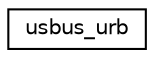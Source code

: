 digraph "Graphical Class Hierarchy"
{
 // LATEX_PDF_SIZE
  edge [fontname="Helvetica",fontsize="10",labelfontname="Helvetica",labelfontsize="10"];
  node [fontname="Helvetica",fontsize="10",shape=record];
  rankdir="LR";
  Node0 [label="usbus_urb",height=0.2,width=0.4,color="black", fillcolor="white", style="filled",URL="$structusbus__urb.html",tooltip="USBUS USB request/response block."];
}
